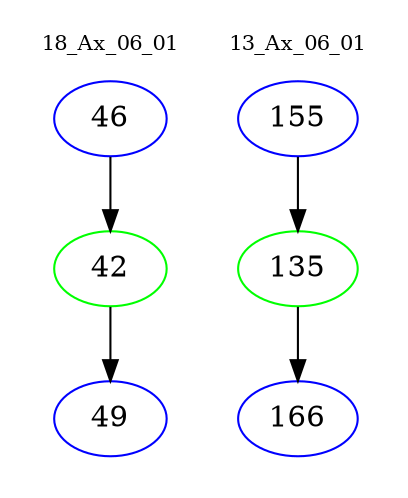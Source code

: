 digraph{
subgraph cluster_0 {
color = white
label = "18_Ax_06_01";
fontsize=10;
T0_46 [label="46", color="blue"]
T0_46 -> T0_42 [color="black"]
T0_42 [label="42", color="green"]
T0_42 -> T0_49 [color="black"]
T0_49 [label="49", color="blue"]
}
subgraph cluster_1 {
color = white
label = "13_Ax_06_01";
fontsize=10;
T1_155 [label="155", color="blue"]
T1_155 -> T1_135 [color="black"]
T1_135 [label="135", color="green"]
T1_135 -> T1_166 [color="black"]
T1_166 [label="166", color="blue"]
}
}
